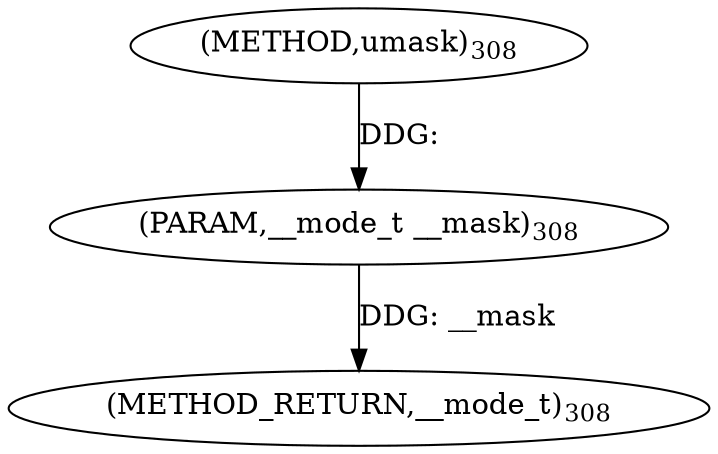 digraph "umask" {  
"33464" [label = <(METHOD,umask)<SUB>308</SUB>> ]
"33466" [label = <(METHOD_RETURN,__mode_t)<SUB>308</SUB>> ]
"33465" [label = <(PARAM,__mode_t __mask)<SUB>308</SUB>> ]
  "33465" -> "33466"  [ label = "DDG: __mask"] 
  "33464" -> "33465"  [ label = "DDG: "] 
}
